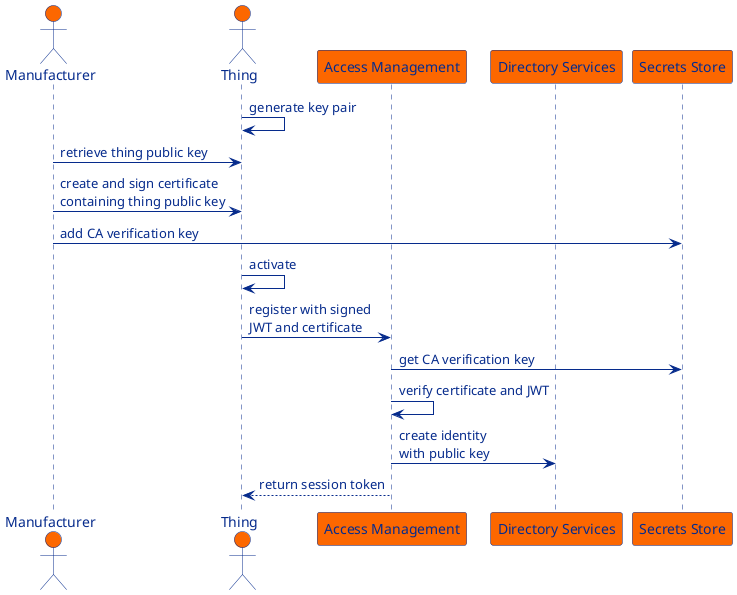 @startuml

skinparam sequence {
    ArrowFontColor #062b8c
    ArrowColor #062b8c
    LifeLineBorderColor #062b8c

    ParticipantBorderColor #062b8c
    ParticipantBackgroundColor #fc6700
    ParticipantFontColor #062b8c

    ActorBorderColor #062b8c
    ActorBackgroundColor #fc6700
    ActorFontColor #062b8c
}

actor "Manufacturer" as man
actor "Thing" as thing
participant "Access Management" as am
participant "Directory Services" as ds
participant "Secrets Store" as ss

thing -> thing : generate key pair
man -> thing : retrieve thing public key
man -> thing : create and sign certificate \ncontaining thing public key
man -> ss : add CA verification key

thing -> thing : activate
thing -> am : register with signed\nJWT and certificate
am -> ss : get CA verification key
am -> am : verify certificate and JWT
am -> ds : create identity\nwith public key
am --> thing : return session token

@enduml
